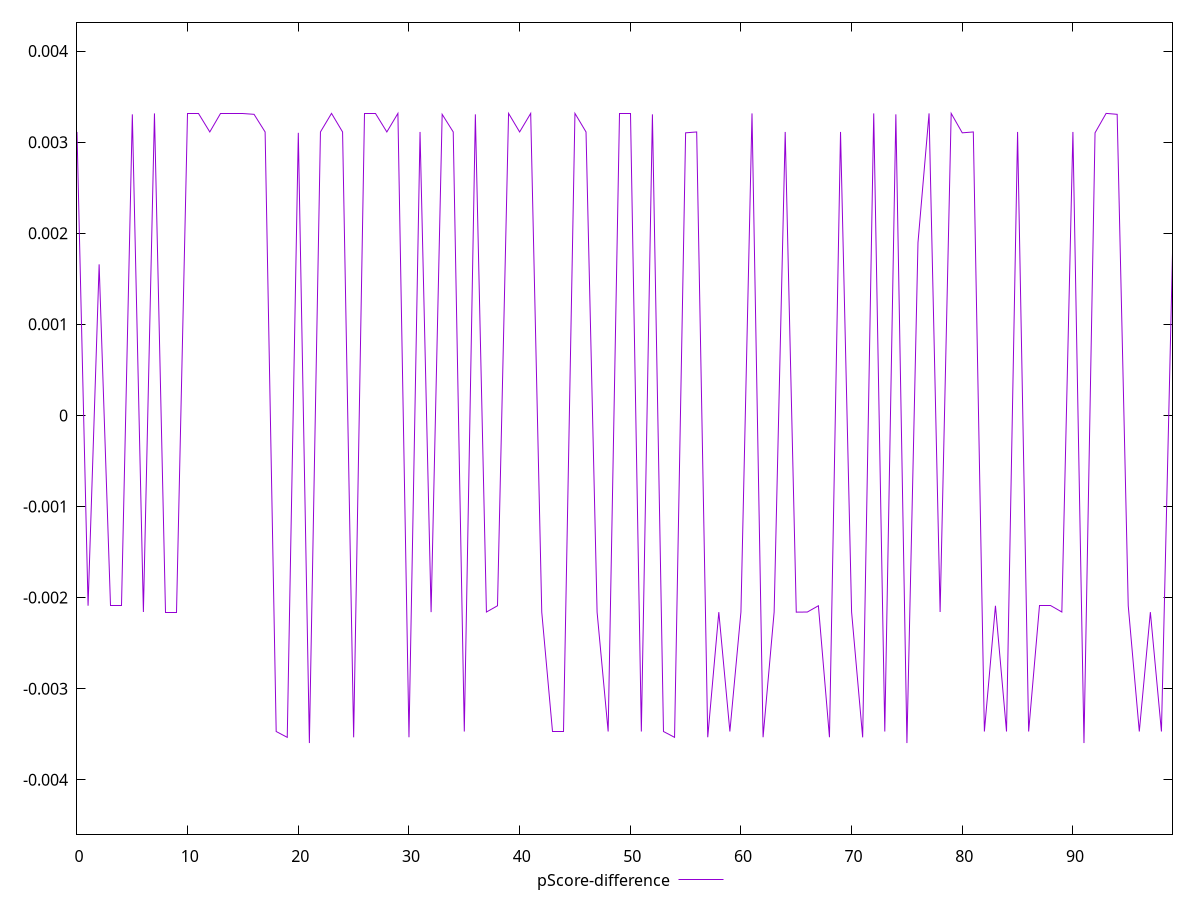 reset

$pScoreDifference <<EOF
0 0.0031118255667967887
1 -0.0020895812411806207
2 0.0016581214488026914
3 -0.0020895812411806207
4 -0.0020895812411806207
5 0.003305399777234652
6 -0.002158417828834896
7 0.0033156671300033635
8 -0.002158417828834896
9 -0.002158417828834896
10 0.0033156671300033635
11 0.0033156671300033635
12 0.0031118255667967887
13 0.0033156671300033635
14 0.0033156671300033635
15 0.0033156671300033635
16 0.003305399777234652
17 0.0031118255667967887
18 -0.0034701865671648395
19 -0.0035342237039838013
20 0.0031022719549900213
21 -0.0035967520083595543
22 0.0031118255667967887
23 0.0033156671300033635
24 0.0031118255667967887
25 -0.0035342237039838013
26 0.0033156671300033635
27 0.0033156671300033635
28 0.0031118255667967887
29 0.0033156671300033635
30 -0.0035329928459091713
31 0.0031118255667967887
32 -0.002159766831758985
33 0.003305399777234652
34 0.0031118255667967887
35 -0.0034701865671648395
36 0.003305399777234652
37 -0.002158417828834896
38 -0.0020895812411806207
39 0.0033156671300033635
40 0.0031118255667967887
41 0.0033156671300033635
42 -0.002159766831758985
43 -0.0034701865671648395
44 -0.0034701865671648395
45 0.0033156671300033635
46 0.0031118255667967887
47 -0.002159766831758985
48 -0.0034701865671648395
49 0.0033156671300033635
50 0.0033156671300033635
51 -0.0034701865671648395
52 0.003305399777234652
53 -0.0034701865671648395
54 -0.0035342237039838013
55 0.0031022719549900213
56 0.0031118255667967887
57 -0.0035329928459091713
58 -0.002159766831758985
59 -0.0034701865671648395
60 -0.002158417828834896
61 0.0033156671300033635
62 -0.0035329928459091713
63 -0.002158417828834896
64 0.0031118255667967887
65 -0.002159766831758985
66 -0.002158417828834896
67 -0.0020895812411806207
68 -0.0035329928459091713
69 0.0031118255667967887
70 -0.002158417828834896
71 -0.0035342237039838013
72 0.0033156671300033635
73 -0.0034701865671648395
74 0.003305399777234652
75 -0.0035967520083595543
76 0.0018974147508046824
77 0.0033156671300033635
78 -0.002158417828834896
79 0.0033156671300033635
80 0.0031022719549900213
81 0.0031118255667967887
82 -0.0034701865671648395
83 -0.0020895812411806207
84 -0.0034701865671648395
85 0.0031118255667967887
86 -0.0034701865671648395
87 -0.0020895812411806207
88 -0.0020895812411806207
89 -0.002158417828834896
90 0.0031118255667967887
91 -0.0035967520083595543
92 0.0031022719549900213
93 0.0033156671300033635
94 0.003305399777234652
95 -0.0020895812411806207
96 -0.0034701865671648395
97 -0.002159766831758985
98 -0.0034701865671648395
99 0.0017826287999044375
EOF

set key outside below
set xrange [0:99]
set yrange [-0.004596752008359554:0.004315667130003364]
set trange [-0.004596752008359554:0.004315667130003364]
set terminal svg size 640, 500 enhanced background rgb 'white'
set output "report_00018_2021-02-10T15-25-16.877Z/cumulative-layout-shift/samples/pages/pScore-difference/values.svg"

plot $pScoreDifference title "pScore-difference" with line

reset
